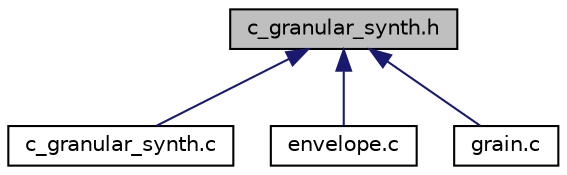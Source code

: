 digraph "c_granular_synth.h"
{
 // LATEX_PDF_SIZE
  edge [fontname="Helvetica",fontsize="10",labelfontname="Helvetica",labelfontsize="10"];
  node [fontname="Helvetica",fontsize="10",shape=record];
  Node1 [label="c_granular_synth.h",height=0.2,width=0.4,color="black", fillcolor="grey75", style="filled", fontcolor="black",tooltip="Main file header     Main file header."];
  Node1 -> Node2 [dir="back",color="midnightblue",fontsize="10",style="solid",fontname="Helvetica"];
  Node2 [label="c_granular_synth.c",height=0.2,width=0.4,color="black", fillcolor="white", style="filled",URL="$c__granular__synth_8c.html",tooltip="The C Part of the synthesizer's implementation."];
  Node1 -> Node3 [dir="back",color="midnightblue",fontsize="10",style="solid",fontname="Helvetica"];
  Node3 [label="envelope.c",height=0.2,width=0.4,color="black", fillcolor="white", style="filled",URL="$envelope_8c.html",tooltip="handles ADSR envelope calculations with grain windowing on MIDI input"];
  Node1 -> Node4 [dir="back",color="midnightblue",fontsize="10",style="solid",fontname="Helvetica"];
  Node4 [label="grain.c",height=0.2,width=0.4,color="black", fillcolor="white", style="filled",URL="$grain_8c.html",tooltip="handles grain creation"];
}
